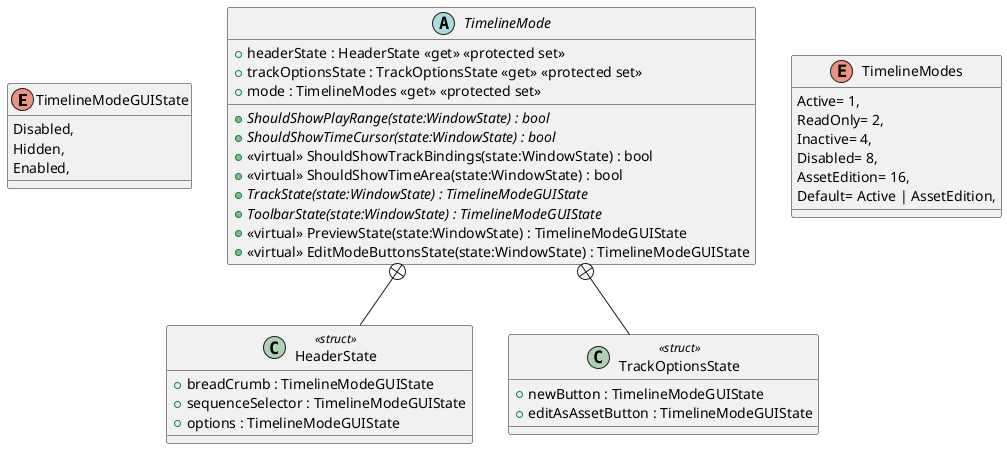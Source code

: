@startuml
enum TimelineModeGUIState {
    Disabled,
    Hidden,
    Enabled,
}
abstract class TimelineMode {
    + headerState : HeaderState <<get>> <<protected set>>
    + trackOptionsState : TrackOptionsState <<get>> <<protected set>>
    + mode : TimelineModes <<get>> <<protected set>>
    + {abstract} ShouldShowPlayRange(state:WindowState) : bool
    + {abstract} ShouldShowTimeCursor(state:WindowState) : bool
    + <<virtual>> ShouldShowTrackBindings(state:WindowState) : bool
    + <<virtual>> ShouldShowTimeArea(state:WindowState) : bool
    + {abstract} TrackState(state:WindowState) : TimelineModeGUIState
    + {abstract} ToolbarState(state:WindowState) : TimelineModeGUIState
    + <<virtual>> PreviewState(state:WindowState) : TimelineModeGUIState
    + <<virtual>> EditModeButtonsState(state:WindowState) : TimelineModeGUIState
}
enum TimelineModes {
    Active= 1,
    ReadOnly= 2,
    Inactive= 4,
    Disabled= 8,
    AssetEdition= 16,
    Default= Active | AssetEdition,
}
class HeaderState <<struct>> {
    + breadCrumb : TimelineModeGUIState
    + sequenceSelector : TimelineModeGUIState
    + options : TimelineModeGUIState
}
class TrackOptionsState <<struct>> {
    + newButton : TimelineModeGUIState
    + editAsAssetButton : TimelineModeGUIState
}
TimelineMode +-- HeaderState
TimelineMode +-- TrackOptionsState
@enduml
